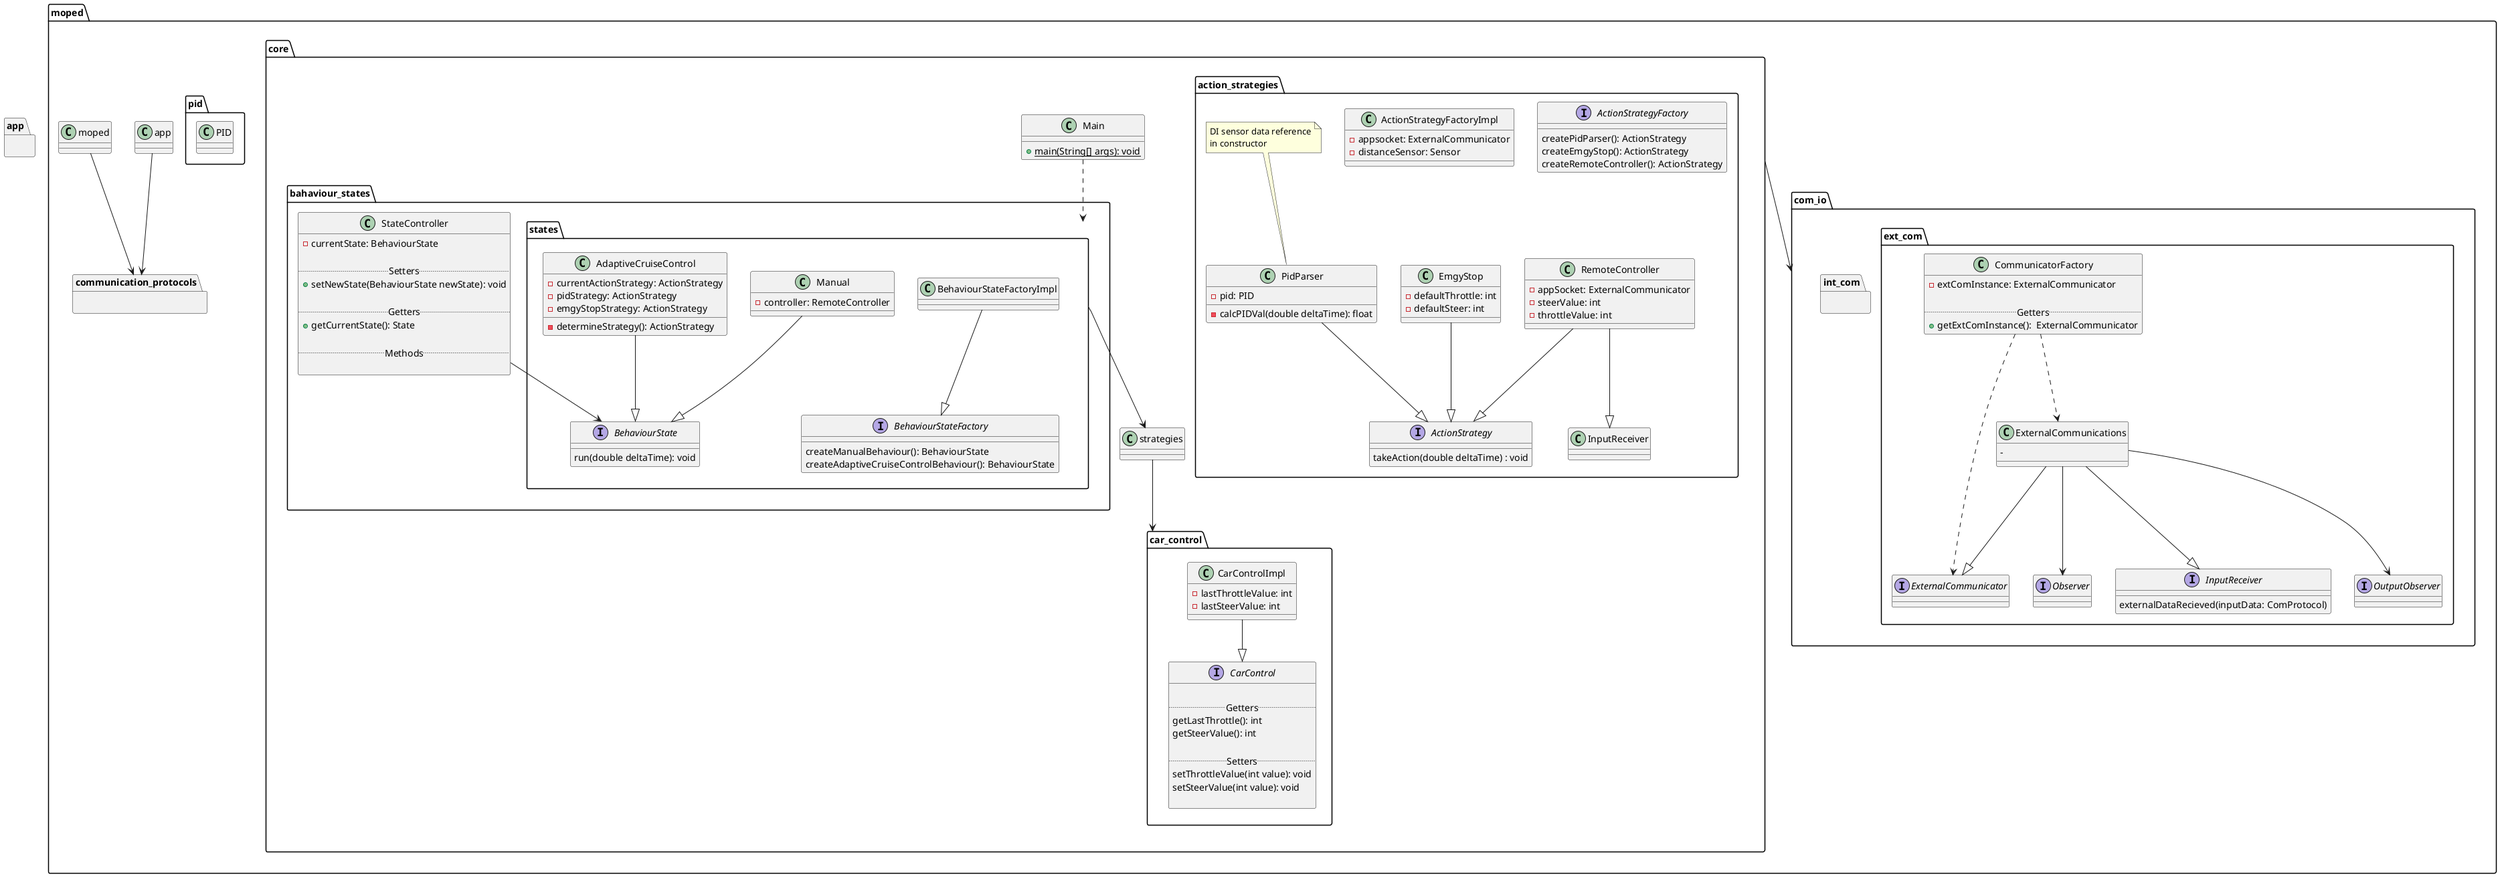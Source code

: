 @startuml

package moped {

	package core {
		
		class Main {
			+ {static}main(String[] args): void
		
		}
		
		package bahaviour_states {
		
			class StateController {
				- currentState: BehaviourState

				.. Setters ..
				+ setNewState(BehaviourState newState): void

				.. Getters ..
				+ getCurrentState(): State

				.. Methods ..

			}

			package states {

				interface BehaviourStateFactory {
					createManualBehaviour(): BehaviourState
					createAdaptiveCruiseControlBehaviour(): BehaviourState
				}

				interface BehaviourState {
					run(double deltaTime): void
				}
			
				class Manual {
					- controller: RemoteController
				}

				class BehaviourStateFactoryImpl {

				}
				
				class AdaptiveCruiseControl {
					- currentActionStrategy: ActionStrategy
					- pidStrategy: ActionStrategy
					- emgyStopStrategy: ActionStrategy

					- determineStrategy(): ActionStrategy

				}
				
				Manual --|> BehaviourState
				AdaptiveCruiseControl --|> BehaviourState
				BehaviourStateFactoryImpl --|> BehaviourStateFactory
			}
		
			
			StateController --> BehaviourState
		}			

		package action_strategies {

			interface ActionStrategyFactory {
				createPidParser(): ActionStrategy
				createEmgyStop(): ActionStrategy
				createRemoteController(): ActionStrategy
			}

			interface ActionStrategy {
				takeAction(double deltaTime) : void
			}

			class ActionStrategyFactoryImpl{
				- appsocket: ExternalCommunicator
				- distanceSensor: Sensor
			}

			class PidParser {
				- pid: PID
				
				- calcPIDVal(double deltaTime): float
			}
			class EmgyStop {
				- defaultThrottle: int
				- defaultSteer: int
			}
			
			class RemoteController {
				- appSocket: ExternalCommunicator
				- steerValue: int
				- throttleValue: int
			}
			
				PidParser --|> ActionStrategy
				EmgyStop --|> ActionStrategy
				RemoteController --|> ActionStrategy
				RemoteController --|> InputReceiver

			note top of PidParser
				DI sensor data reference
				in constructor
			end note
			
		}
		
		package car_control {
			
			interface CarControl {
				
				.. Getters ..
				getLastThrottle(): int
				getSteerValue(): int
	
				.. Setters ..
				setThrottleValue(int value): void
				setSteerValue(int value): void

			}

			class CarControlImpl {
				- lastThrottleValue: int
				- lastSteerValue: int
			}

			CarControlImpl --|> CarControl

		}
		
		Main ..> states
		
		states --> strategies
		strategies --> car_control
	}
	
	package com_io {

		package ext_com {
			
			interface Observer {
			
			}
			
			interface ExternalCommunicator {
				
			}
			
			interface InputReceiver {
				externalDataRecieved(inputData: ComProtocol)
			}
			
			interface OutputObserver {
				
			}
			
			class CommunicatorFactory {
				- extComInstance: ExternalCommunicator

				.. Getters ..
				+getExtComInstance():  ExternalCommunicator
			}
			
			class ExternalCommunications {
				- 
			}
			
			ExternalCommunications --> Observer
			ExternalCommunications --|> ExternalCommunicator
			
			ExternalCommunications --> OutputObserver
			ExternalCommunications --|> InputReceiver
			
			CommunicatorFactory ..> ExternalCommunicator
			CommunicatorFactory ..> ExternalCommunications
			
		}
		
		package int_com {
		
		}
	
	}

	package pid {
		
		class PID{

		}
	}

	package communication_protocols {
	
	}
	
	app --> communication_protocols
	moped --> communication_protocols
	
	core --> com_io
	
}

package app {

}

@enduml
